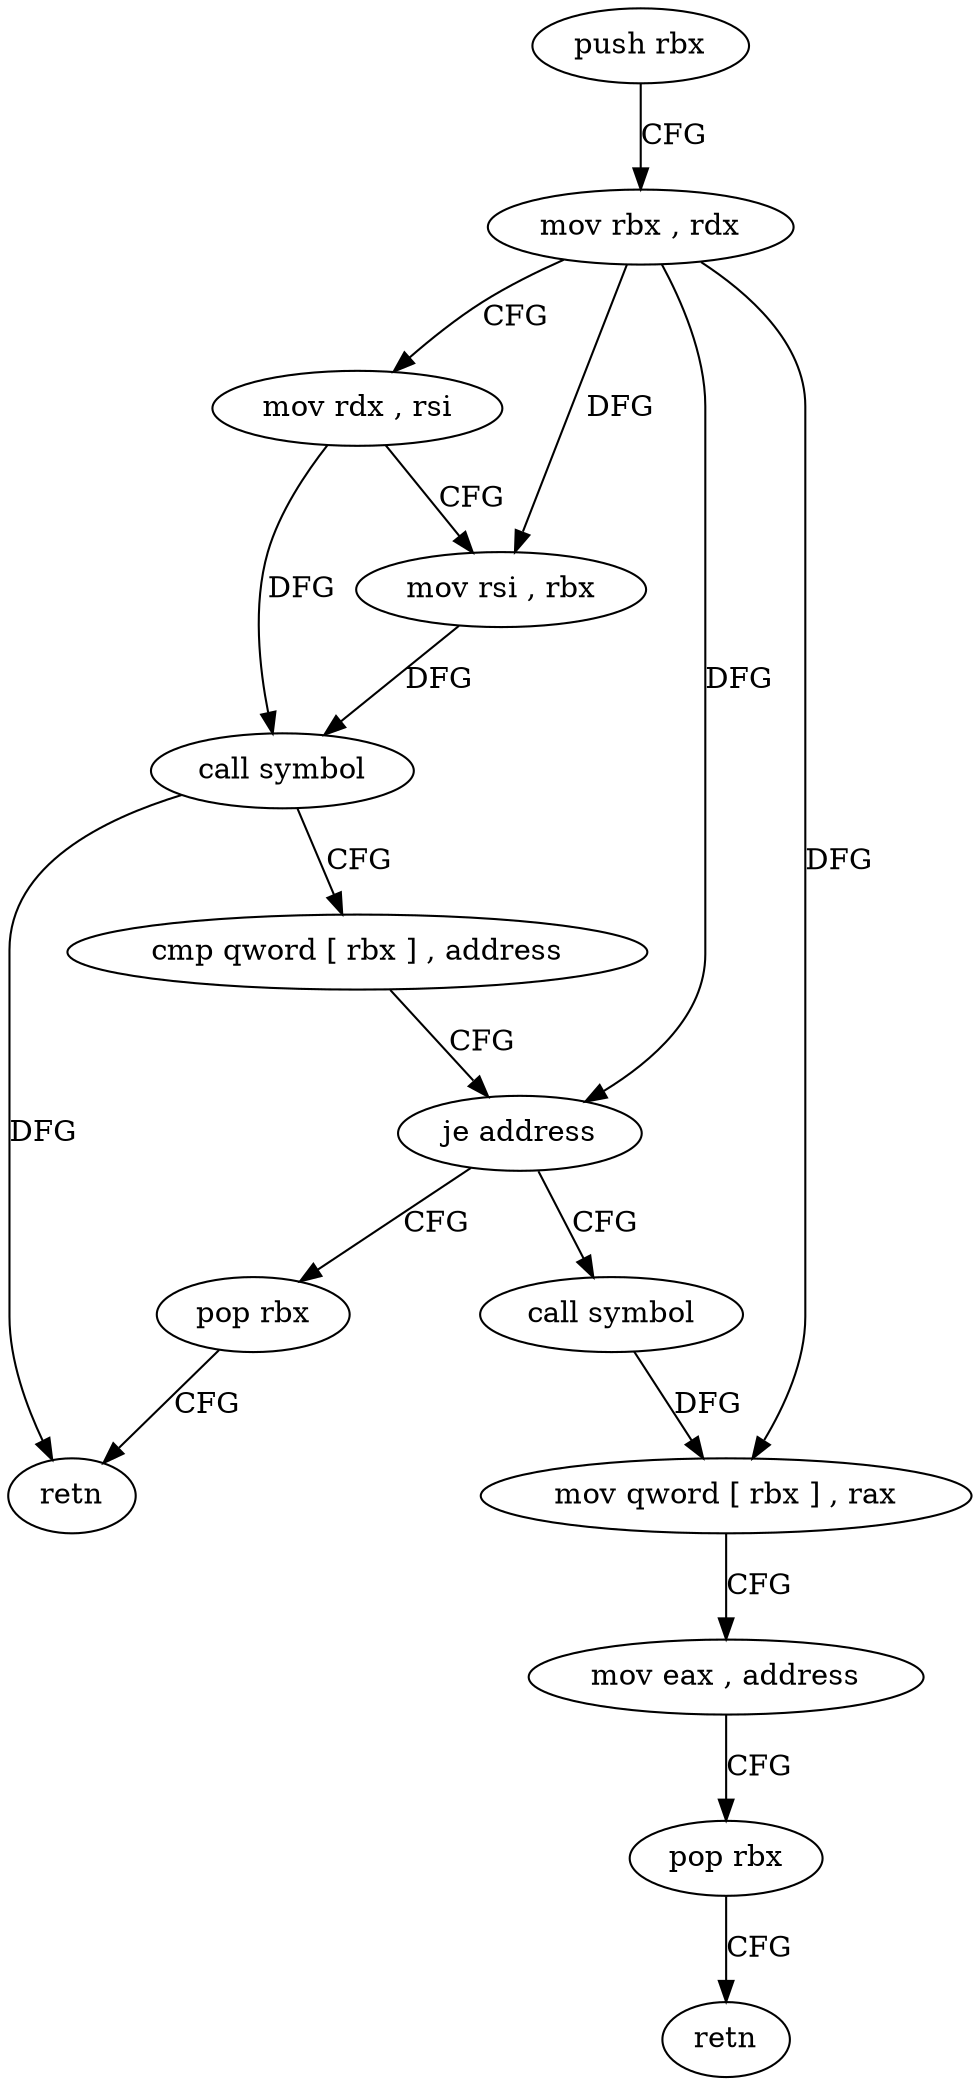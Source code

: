 digraph "func" {
"4279200" [label = "push rbx" ]
"4279201" [label = "mov rbx , rdx" ]
"4279204" [label = "mov rdx , rsi" ]
"4279207" [label = "mov rsi , rbx" ]
"4279210" [label = "call symbol" ]
"4279215" [label = "cmp qword [ rbx ] , address" ]
"4279219" [label = "je address" ]
"4279223" [label = "call symbol" ]
"4279221" [label = "pop rbx" ]
"4279228" [label = "mov qword [ rbx ] , rax" ]
"4279231" [label = "mov eax , address" ]
"4279236" [label = "pop rbx" ]
"4279237" [label = "retn" ]
"4279222" [label = "retn" ]
"4279200" -> "4279201" [ label = "CFG" ]
"4279201" -> "4279204" [ label = "CFG" ]
"4279201" -> "4279207" [ label = "DFG" ]
"4279201" -> "4279219" [ label = "DFG" ]
"4279201" -> "4279228" [ label = "DFG" ]
"4279204" -> "4279207" [ label = "CFG" ]
"4279204" -> "4279210" [ label = "DFG" ]
"4279207" -> "4279210" [ label = "DFG" ]
"4279210" -> "4279215" [ label = "CFG" ]
"4279210" -> "4279222" [ label = "DFG" ]
"4279215" -> "4279219" [ label = "CFG" ]
"4279219" -> "4279223" [ label = "CFG" ]
"4279219" -> "4279221" [ label = "CFG" ]
"4279223" -> "4279228" [ label = "DFG" ]
"4279221" -> "4279222" [ label = "CFG" ]
"4279228" -> "4279231" [ label = "CFG" ]
"4279231" -> "4279236" [ label = "CFG" ]
"4279236" -> "4279237" [ label = "CFG" ]
}
